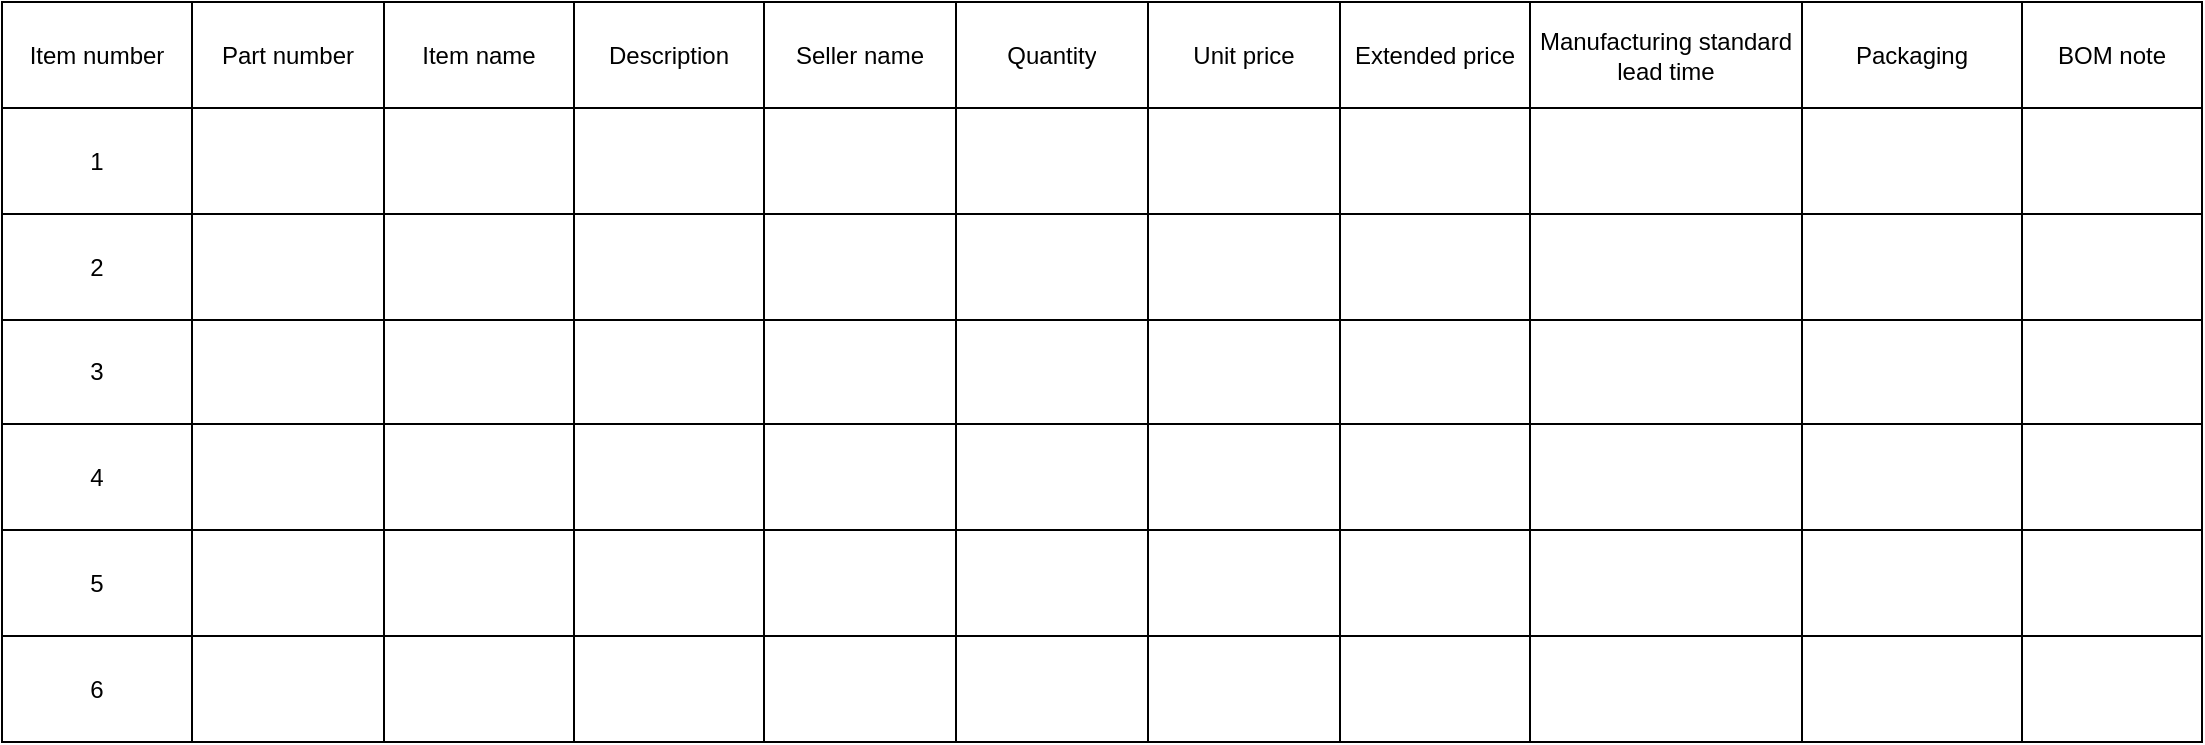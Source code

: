 <mxfile version="14.8.5" type="github">
  <diagram id="6glGjibrxEW6So7hZ_gu" name="Page-1">
    <mxGraphModel dx="1186" dy="651" grid="1" gridSize="10" guides="1" tooltips="1" connect="1" arrows="1" fold="1" page="1" pageScale="1" pageWidth="827" pageHeight="1169" math="0" shadow="0">
      <root>
        <mxCell id="0" />
        <mxCell id="1" parent="0" />
        <mxCell id="qUIFOu5oReiOi_gFtP6k-1" value="" style="shape=table;startSize=0;container=1;collapsible=0;childLayout=tableLayout;" vertex="1" parent="1">
          <mxGeometry x="410" y="420" width="1100" height="370" as="geometry" />
        </mxCell>
        <mxCell id="qUIFOu5oReiOi_gFtP6k-2" value="" style="shape=partialRectangle;collapsible=0;dropTarget=0;pointerEvents=0;fillColor=none;top=0;left=0;bottom=0;right=0;points=[[0,0.5],[1,0.5]];portConstraint=eastwest;" vertex="1" parent="qUIFOu5oReiOi_gFtP6k-1">
          <mxGeometry width="1100" height="53" as="geometry" />
        </mxCell>
        <mxCell id="qUIFOu5oReiOi_gFtP6k-3" value="Item number" style="shape=partialRectangle;html=1;whiteSpace=wrap;connectable=0;overflow=hidden;fillColor=none;top=0;left=0;bottom=0;right=0;" vertex="1" parent="qUIFOu5oReiOi_gFtP6k-2">
          <mxGeometry width="95" height="53" as="geometry" />
        </mxCell>
        <mxCell id="qUIFOu5oReiOi_gFtP6k-4" value="Part number" style="shape=partialRectangle;html=1;whiteSpace=wrap;connectable=0;overflow=hidden;fillColor=none;top=0;left=0;bottom=0;right=0;" vertex="1" parent="qUIFOu5oReiOi_gFtP6k-2">
          <mxGeometry x="95" width="96" height="53" as="geometry" />
        </mxCell>
        <mxCell id="qUIFOu5oReiOi_gFtP6k-5" value="Item name" style="shape=partialRectangle;html=1;whiteSpace=wrap;connectable=0;overflow=hidden;fillColor=none;top=0;left=0;bottom=0;right=0;" vertex="1" parent="qUIFOu5oReiOi_gFtP6k-2">
          <mxGeometry x="191" width="95" height="53" as="geometry" />
        </mxCell>
        <mxCell id="qUIFOu5oReiOi_gFtP6k-6" value="Description" style="shape=partialRectangle;html=1;whiteSpace=wrap;connectable=0;overflow=hidden;fillColor=none;top=0;left=0;bottom=0;right=0;" vertex="1" parent="qUIFOu5oReiOi_gFtP6k-2">
          <mxGeometry x="286" width="95" height="53" as="geometry" />
        </mxCell>
        <mxCell id="qUIFOu5oReiOi_gFtP6k-7" value="Seller name" style="shape=partialRectangle;html=1;whiteSpace=wrap;connectable=0;overflow=hidden;fillColor=none;top=0;left=0;bottom=0;right=0;" vertex="1" parent="qUIFOu5oReiOi_gFtP6k-2">
          <mxGeometry x="381" width="96" height="53" as="geometry" />
        </mxCell>
        <mxCell id="qUIFOu5oReiOi_gFtP6k-8" value="Quantity" style="shape=partialRectangle;html=1;whiteSpace=wrap;connectable=0;overflow=hidden;fillColor=none;top=0;left=0;bottom=0;right=0;" vertex="1" parent="qUIFOu5oReiOi_gFtP6k-2">
          <mxGeometry x="477" width="96" height="53" as="geometry" />
        </mxCell>
        <mxCell id="qUIFOu5oReiOi_gFtP6k-9" value="Unit price" style="shape=partialRectangle;html=1;whiteSpace=wrap;connectable=0;overflow=hidden;fillColor=none;top=0;left=0;bottom=0;right=0;" vertex="1" parent="qUIFOu5oReiOi_gFtP6k-2">
          <mxGeometry x="573" width="96" height="53" as="geometry" />
        </mxCell>
        <mxCell id="qUIFOu5oReiOi_gFtP6k-10" value="Extended price" style="shape=partialRectangle;html=1;whiteSpace=wrap;connectable=0;overflow=hidden;fillColor=none;top=0;left=0;bottom=0;right=0;" vertex="1" parent="qUIFOu5oReiOi_gFtP6k-2">
          <mxGeometry x="669" width="95" height="53" as="geometry" />
        </mxCell>
        <mxCell id="qUIFOu5oReiOi_gFtP6k-11" value="Manufacturing standard lead time" style="shape=partialRectangle;html=1;whiteSpace=wrap;connectable=0;overflow=hidden;fillColor=none;top=0;left=0;bottom=0;right=0;" vertex="1" parent="qUIFOu5oReiOi_gFtP6k-2">
          <mxGeometry x="764" width="136" height="53" as="geometry" />
        </mxCell>
        <mxCell id="qUIFOu5oReiOi_gFtP6k-12" value="Packaging" style="shape=partialRectangle;html=1;whiteSpace=wrap;connectable=0;overflow=hidden;fillColor=none;top=0;left=0;bottom=0;right=0;" vertex="1" parent="qUIFOu5oReiOi_gFtP6k-2">
          <mxGeometry x="900" width="110" height="53" as="geometry" />
        </mxCell>
        <mxCell id="qUIFOu5oReiOi_gFtP6k-13" value="BOM note" style="shape=partialRectangle;html=1;whiteSpace=wrap;connectable=0;overflow=hidden;fillColor=none;top=0;left=0;bottom=0;right=0;" vertex="1" parent="qUIFOu5oReiOi_gFtP6k-2">
          <mxGeometry x="1010" width="90" height="53" as="geometry" />
        </mxCell>
        <mxCell id="qUIFOu5oReiOi_gFtP6k-14" style="shape=partialRectangle;collapsible=0;dropTarget=0;pointerEvents=0;fillColor=none;top=0;left=0;bottom=0;right=0;points=[[0,0.5],[1,0.5]];portConstraint=eastwest;" vertex="1" parent="qUIFOu5oReiOi_gFtP6k-1">
          <mxGeometry y="53" width="1100" height="53" as="geometry" />
        </mxCell>
        <mxCell id="qUIFOu5oReiOi_gFtP6k-15" value="1" style="shape=partialRectangle;html=1;whiteSpace=wrap;connectable=0;overflow=hidden;fillColor=none;top=0;left=0;bottom=0;right=0;" vertex="1" parent="qUIFOu5oReiOi_gFtP6k-14">
          <mxGeometry width="95" height="53" as="geometry" />
        </mxCell>
        <mxCell id="qUIFOu5oReiOi_gFtP6k-16" style="shape=partialRectangle;html=1;whiteSpace=wrap;connectable=0;overflow=hidden;fillColor=none;top=0;left=0;bottom=0;right=0;" vertex="1" parent="qUIFOu5oReiOi_gFtP6k-14">
          <mxGeometry x="95" width="96" height="53" as="geometry" />
        </mxCell>
        <mxCell id="qUIFOu5oReiOi_gFtP6k-17" style="shape=partialRectangle;html=1;whiteSpace=wrap;connectable=0;overflow=hidden;fillColor=none;top=0;left=0;bottom=0;right=0;" vertex="1" parent="qUIFOu5oReiOi_gFtP6k-14">
          <mxGeometry x="191" width="95" height="53" as="geometry" />
        </mxCell>
        <mxCell id="qUIFOu5oReiOi_gFtP6k-18" style="shape=partialRectangle;html=1;whiteSpace=wrap;connectable=0;overflow=hidden;fillColor=none;top=0;left=0;bottom=0;right=0;" vertex="1" parent="qUIFOu5oReiOi_gFtP6k-14">
          <mxGeometry x="286" width="95" height="53" as="geometry" />
        </mxCell>
        <mxCell id="qUIFOu5oReiOi_gFtP6k-19" value="" style="shape=partialRectangle;html=1;whiteSpace=wrap;connectable=0;overflow=hidden;fillColor=none;top=0;left=0;bottom=0;right=0;" vertex="1" parent="qUIFOu5oReiOi_gFtP6k-14">
          <mxGeometry x="381" width="96" height="53" as="geometry" />
        </mxCell>
        <mxCell id="qUIFOu5oReiOi_gFtP6k-20" style="shape=partialRectangle;html=1;whiteSpace=wrap;connectable=0;overflow=hidden;fillColor=none;top=0;left=0;bottom=0;right=0;" vertex="1" parent="qUIFOu5oReiOi_gFtP6k-14">
          <mxGeometry x="477" width="96" height="53" as="geometry" />
        </mxCell>
        <mxCell id="qUIFOu5oReiOi_gFtP6k-21" style="shape=partialRectangle;html=1;whiteSpace=wrap;connectable=0;overflow=hidden;fillColor=none;top=0;left=0;bottom=0;right=0;" vertex="1" parent="qUIFOu5oReiOi_gFtP6k-14">
          <mxGeometry x="573" width="96" height="53" as="geometry" />
        </mxCell>
        <mxCell id="qUIFOu5oReiOi_gFtP6k-22" style="shape=partialRectangle;html=1;whiteSpace=wrap;connectable=0;overflow=hidden;fillColor=none;top=0;left=0;bottom=0;right=0;" vertex="1" parent="qUIFOu5oReiOi_gFtP6k-14">
          <mxGeometry x="669" width="95" height="53" as="geometry" />
        </mxCell>
        <mxCell id="qUIFOu5oReiOi_gFtP6k-23" style="shape=partialRectangle;html=1;whiteSpace=wrap;connectable=0;overflow=hidden;fillColor=none;top=0;left=0;bottom=0;right=0;" vertex="1" parent="qUIFOu5oReiOi_gFtP6k-14">
          <mxGeometry x="764" width="136" height="53" as="geometry" />
        </mxCell>
        <mxCell id="qUIFOu5oReiOi_gFtP6k-24" style="shape=partialRectangle;html=1;whiteSpace=wrap;connectable=0;overflow=hidden;fillColor=none;top=0;left=0;bottom=0;right=0;" vertex="1" parent="qUIFOu5oReiOi_gFtP6k-14">
          <mxGeometry x="900" width="110" height="53" as="geometry" />
        </mxCell>
        <mxCell id="qUIFOu5oReiOi_gFtP6k-25" style="shape=partialRectangle;html=1;whiteSpace=wrap;connectable=0;overflow=hidden;fillColor=none;top=0;left=0;bottom=0;right=0;" vertex="1" parent="qUIFOu5oReiOi_gFtP6k-14">
          <mxGeometry x="1010" width="90" height="53" as="geometry" />
        </mxCell>
        <mxCell id="qUIFOu5oReiOi_gFtP6k-26" style="shape=partialRectangle;collapsible=0;dropTarget=0;pointerEvents=0;fillColor=none;top=0;left=0;bottom=0;right=0;points=[[0,0.5],[1,0.5]];portConstraint=eastwest;" vertex="1" parent="qUIFOu5oReiOi_gFtP6k-1">
          <mxGeometry y="106" width="1100" height="53" as="geometry" />
        </mxCell>
        <mxCell id="qUIFOu5oReiOi_gFtP6k-27" value="2" style="shape=partialRectangle;html=1;whiteSpace=wrap;connectable=0;overflow=hidden;fillColor=none;top=0;left=0;bottom=0;right=0;" vertex="1" parent="qUIFOu5oReiOi_gFtP6k-26">
          <mxGeometry width="95" height="53" as="geometry" />
        </mxCell>
        <mxCell id="qUIFOu5oReiOi_gFtP6k-28" style="shape=partialRectangle;html=1;whiteSpace=wrap;connectable=0;overflow=hidden;fillColor=none;top=0;left=0;bottom=0;right=0;" vertex="1" parent="qUIFOu5oReiOi_gFtP6k-26">
          <mxGeometry x="95" width="96" height="53" as="geometry" />
        </mxCell>
        <mxCell id="qUIFOu5oReiOi_gFtP6k-29" style="shape=partialRectangle;html=1;whiteSpace=wrap;connectable=0;overflow=hidden;fillColor=none;top=0;left=0;bottom=0;right=0;" vertex="1" parent="qUIFOu5oReiOi_gFtP6k-26">
          <mxGeometry x="191" width="95" height="53" as="geometry" />
        </mxCell>
        <mxCell id="qUIFOu5oReiOi_gFtP6k-30" style="shape=partialRectangle;html=1;whiteSpace=wrap;connectable=0;overflow=hidden;fillColor=none;top=0;left=0;bottom=0;right=0;" vertex="1" parent="qUIFOu5oReiOi_gFtP6k-26">
          <mxGeometry x="286" width="95" height="53" as="geometry" />
        </mxCell>
        <mxCell id="qUIFOu5oReiOi_gFtP6k-31" style="shape=partialRectangle;html=1;whiteSpace=wrap;connectable=0;overflow=hidden;fillColor=none;top=0;left=0;bottom=0;right=0;" vertex="1" parent="qUIFOu5oReiOi_gFtP6k-26">
          <mxGeometry x="381" width="96" height="53" as="geometry" />
        </mxCell>
        <mxCell id="qUIFOu5oReiOi_gFtP6k-32" style="shape=partialRectangle;html=1;whiteSpace=wrap;connectable=0;overflow=hidden;fillColor=none;top=0;left=0;bottom=0;right=0;" vertex="1" parent="qUIFOu5oReiOi_gFtP6k-26">
          <mxGeometry x="477" width="96" height="53" as="geometry" />
        </mxCell>
        <mxCell id="qUIFOu5oReiOi_gFtP6k-33" style="shape=partialRectangle;html=1;whiteSpace=wrap;connectable=0;overflow=hidden;fillColor=none;top=0;left=0;bottom=0;right=0;" vertex="1" parent="qUIFOu5oReiOi_gFtP6k-26">
          <mxGeometry x="573" width="96" height="53" as="geometry" />
        </mxCell>
        <mxCell id="qUIFOu5oReiOi_gFtP6k-34" style="shape=partialRectangle;html=1;whiteSpace=wrap;connectable=0;overflow=hidden;fillColor=none;top=0;left=0;bottom=0;right=0;" vertex="1" parent="qUIFOu5oReiOi_gFtP6k-26">
          <mxGeometry x="669" width="95" height="53" as="geometry" />
        </mxCell>
        <mxCell id="qUIFOu5oReiOi_gFtP6k-35" style="shape=partialRectangle;html=1;whiteSpace=wrap;connectable=0;overflow=hidden;fillColor=none;top=0;left=0;bottom=0;right=0;" vertex="1" parent="qUIFOu5oReiOi_gFtP6k-26">
          <mxGeometry x="764" width="136" height="53" as="geometry" />
        </mxCell>
        <mxCell id="qUIFOu5oReiOi_gFtP6k-36" style="shape=partialRectangle;html=1;whiteSpace=wrap;connectable=0;overflow=hidden;fillColor=none;top=0;left=0;bottom=0;right=0;" vertex="1" parent="qUIFOu5oReiOi_gFtP6k-26">
          <mxGeometry x="900" width="110" height="53" as="geometry" />
        </mxCell>
        <mxCell id="qUIFOu5oReiOi_gFtP6k-37" style="shape=partialRectangle;html=1;whiteSpace=wrap;connectable=0;overflow=hidden;fillColor=none;top=0;left=0;bottom=0;right=0;" vertex="1" parent="qUIFOu5oReiOi_gFtP6k-26">
          <mxGeometry x="1010" width="90" height="53" as="geometry" />
        </mxCell>
        <mxCell id="qUIFOu5oReiOi_gFtP6k-38" value="" style="shape=partialRectangle;collapsible=0;dropTarget=0;pointerEvents=0;fillColor=none;top=0;left=0;bottom=0;right=0;points=[[0,0.5],[1,0.5]];portConstraint=eastwest;" vertex="1" parent="qUIFOu5oReiOi_gFtP6k-1">
          <mxGeometry y="159" width="1100" height="52" as="geometry" />
        </mxCell>
        <mxCell id="qUIFOu5oReiOi_gFtP6k-39" value="3" style="shape=partialRectangle;html=1;whiteSpace=wrap;connectable=0;overflow=hidden;fillColor=none;top=0;left=0;bottom=0;right=0;" vertex="1" parent="qUIFOu5oReiOi_gFtP6k-38">
          <mxGeometry width="95" height="52" as="geometry" />
        </mxCell>
        <mxCell id="qUIFOu5oReiOi_gFtP6k-40" value="" style="shape=partialRectangle;html=1;whiteSpace=wrap;connectable=0;overflow=hidden;fillColor=none;top=0;left=0;bottom=0;right=0;" vertex="1" parent="qUIFOu5oReiOi_gFtP6k-38">
          <mxGeometry x="95" width="96" height="52" as="geometry" />
        </mxCell>
        <mxCell id="qUIFOu5oReiOi_gFtP6k-41" value="" style="shape=partialRectangle;html=1;whiteSpace=wrap;connectable=0;overflow=hidden;fillColor=none;top=0;left=0;bottom=0;right=0;" vertex="1" parent="qUIFOu5oReiOi_gFtP6k-38">
          <mxGeometry x="191" width="95" height="52" as="geometry" />
        </mxCell>
        <mxCell id="qUIFOu5oReiOi_gFtP6k-42" value="" style="shape=partialRectangle;html=1;whiteSpace=wrap;connectable=0;overflow=hidden;fillColor=none;top=0;left=0;bottom=0;right=0;" vertex="1" parent="qUIFOu5oReiOi_gFtP6k-38">
          <mxGeometry x="286" width="95" height="52" as="geometry" />
        </mxCell>
        <mxCell id="qUIFOu5oReiOi_gFtP6k-43" value="" style="shape=partialRectangle;html=1;whiteSpace=wrap;connectable=0;overflow=hidden;fillColor=none;top=0;left=0;bottom=0;right=0;" vertex="1" parent="qUIFOu5oReiOi_gFtP6k-38">
          <mxGeometry x="381" width="96" height="52" as="geometry" />
        </mxCell>
        <mxCell id="qUIFOu5oReiOi_gFtP6k-44" value="" style="shape=partialRectangle;html=1;whiteSpace=wrap;connectable=0;overflow=hidden;fillColor=none;top=0;left=0;bottom=0;right=0;" vertex="1" parent="qUIFOu5oReiOi_gFtP6k-38">
          <mxGeometry x="477" width="96" height="52" as="geometry" />
        </mxCell>
        <mxCell id="qUIFOu5oReiOi_gFtP6k-45" value="" style="shape=partialRectangle;html=1;whiteSpace=wrap;connectable=0;overflow=hidden;fillColor=none;top=0;left=0;bottom=0;right=0;" vertex="1" parent="qUIFOu5oReiOi_gFtP6k-38">
          <mxGeometry x="573" width="96" height="52" as="geometry" />
        </mxCell>
        <mxCell id="qUIFOu5oReiOi_gFtP6k-46" value="" style="shape=partialRectangle;html=1;whiteSpace=wrap;connectable=0;overflow=hidden;fillColor=none;top=0;left=0;bottom=0;right=0;" vertex="1" parent="qUIFOu5oReiOi_gFtP6k-38">
          <mxGeometry x="669" width="95" height="52" as="geometry" />
        </mxCell>
        <mxCell id="qUIFOu5oReiOi_gFtP6k-47" value="" style="shape=partialRectangle;html=1;whiteSpace=wrap;connectable=0;overflow=hidden;fillColor=none;top=0;left=0;bottom=0;right=0;" vertex="1" parent="qUIFOu5oReiOi_gFtP6k-38">
          <mxGeometry x="764" width="136" height="52" as="geometry" />
        </mxCell>
        <mxCell id="qUIFOu5oReiOi_gFtP6k-48" value="" style="shape=partialRectangle;html=1;whiteSpace=wrap;connectable=0;overflow=hidden;fillColor=none;top=0;left=0;bottom=0;right=0;" vertex="1" parent="qUIFOu5oReiOi_gFtP6k-38">
          <mxGeometry x="900" width="110" height="52" as="geometry" />
        </mxCell>
        <mxCell id="qUIFOu5oReiOi_gFtP6k-49" value="" style="shape=partialRectangle;html=1;whiteSpace=wrap;connectable=0;overflow=hidden;fillColor=none;top=0;left=0;bottom=0;right=0;" vertex="1" parent="qUIFOu5oReiOi_gFtP6k-38">
          <mxGeometry x="1010" width="90" height="52" as="geometry" />
        </mxCell>
        <mxCell id="qUIFOu5oReiOi_gFtP6k-50" value="" style="shape=partialRectangle;collapsible=0;dropTarget=0;pointerEvents=0;fillColor=none;top=0;left=0;bottom=0;right=0;points=[[0,0.5],[1,0.5]];portConstraint=eastwest;" vertex="1" parent="qUIFOu5oReiOi_gFtP6k-1">
          <mxGeometry y="211" width="1100" height="53" as="geometry" />
        </mxCell>
        <mxCell id="qUIFOu5oReiOi_gFtP6k-51" value="4" style="shape=partialRectangle;html=1;whiteSpace=wrap;connectable=0;overflow=hidden;fillColor=none;top=0;left=0;bottom=0;right=0;" vertex="1" parent="qUIFOu5oReiOi_gFtP6k-50">
          <mxGeometry width="95" height="53" as="geometry" />
        </mxCell>
        <mxCell id="qUIFOu5oReiOi_gFtP6k-52" value="" style="shape=partialRectangle;html=1;whiteSpace=wrap;connectable=0;overflow=hidden;fillColor=none;top=0;left=0;bottom=0;right=0;" vertex="1" parent="qUIFOu5oReiOi_gFtP6k-50">
          <mxGeometry x="95" width="96" height="53" as="geometry" />
        </mxCell>
        <mxCell id="qUIFOu5oReiOi_gFtP6k-53" value="" style="shape=partialRectangle;html=1;whiteSpace=wrap;connectable=0;overflow=hidden;fillColor=none;top=0;left=0;bottom=0;right=0;" vertex="1" parent="qUIFOu5oReiOi_gFtP6k-50">
          <mxGeometry x="191" width="95" height="53" as="geometry" />
        </mxCell>
        <mxCell id="qUIFOu5oReiOi_gFtP6k-54" value="" style="shape=partialRectangle;html=1;whiteSpace=wrap;connectable=0;overflow=hidden;fillColor=none;top=0;left=0;bottom=0;right=0;" vertex="1" parent="qUIFOu5oReiOi_gFtP6k-50">
          <mxGeometry x="286" width="95" height="53" as="geometry" />
        </mxCell>
        <mxCell id="qUIFOu5oReiOi_gFtP6k-55" value="" style="shape=partialRectangle;html=1;whiteSpace=wrap;connectable=0;overflow=hidden;fillColor=none;top=0;left=0;bottom=0;right=0;" vertex="1" parent="qUIFOu5oReiOi_gFtP6k-50">
          <mxGeometry x="381" width="96" height="53" as="geometry" />
        </mxCell>
        <mxCell id="qUIFOu5oReiOi_gFtP6k-56" value="" style="shape=partialRectangle;html=1;whiteSpace=wrap;connectable=0;overflow=hidden;fillColor=none;top=0;left=0;bottom=0;right=0;" vertex="1" parent="qUIFOu5oReiOi_gFtP6k-50">
          <mxGeometry x="477" width="96" height="53" as="geometry" />
        </mxCell>
        <mxCell id="qUIFOu5oReiOi_gFtP6k-57" value="" style="shape=partialRectangle;html=1;whiteSpace=wrap;connectable=0;overflow=hidden;fillColor=none;top=0;left=0;bottom=0;right=0;" vertex="1" parent="qUIFOu5oReiOi_gFtP6k-50">
          <mxGeometry x="573" width="96" height="53" as="geometry" />
        </mxCell>
        <mxCell id="qUIFOu5oReiOi_gFtP6k-58" value="" style="shape=partialRectangle;html=1;whiteSpace=wrap;connectable=0;overflow=hidden;fillColor=none;top=0;left=0;bottom=0;right=0;" vertex="1" parent="qUIFOu5oReiOi_gFtP6k-50">
          <mxGeometry x="669" width="95" height="53" as="geometry" />
        </mxCell>
        <mxCell id="qUIFOu5oReiOi_gFtP6k-59" value="" style="shape=partialRectangle;html=1;whiteSpace=wrap;connectable=0;overflow=hidden;fillColor=none;top=0;left=0;bottom=0;right=0;" vertex="1" parent="qUIFOu5oReiOi_gFtP6k-50">
          <mxGeometry x="764" width="136" height="53" as="geometry" />
        </mxCell>
        <mxCell id="qUIFOu5oReiOi_gFtP6k-60" value="" style="shape=partialRectangle;html=1;whiteSpace=wrap;connectable=0;overflow=hidden;fillColor=none;top=0;left=0;bottom=0;right=0;" vertex="1" parent="qUIFOu5oReiOi_gFtP6k-50">
          <mxGeometry x="900" width="110" height="53" as="geometry" />
        </mxCell>
        <mxCell id="qUIFOu5oReiOi_gFtP6k-61" value="" style="shape=partialRectangle;html=1;whiteSpace=wrap;connectable=0;overflow=hidden;fillColor=none;top=0;left=0;bottom=0;right=0;" vertex="1" parent="qUIFOu5oReiOi_gFtP6k-50">
          <mxGeometry x="1010" width="90" height="53" as="geometry" />
        </mxCell>
        <mxCell id="qUIFOu5oReiOi_gFtP6k-62" value="" style="shape=partialRectangle;collapsible=0;dropTarget=0;pointerEvents=0;fillColor=none;top=0;left=0;bottom=0;right=0;points=[[0,0.5],[1,0.5]];portConstraint=eastwest;" vertex="1" parent="qUIFOu5oReiOi_gFtP6k-1">
          <mxGeometry y="264" width="1100" height="53" as="geometry" />
        </mxCell>
        <mxCell id="qUIFOu5oReiOi_gFtP6k-63" value="5" style="shape=partialRectangle;html=1;whiteSpace=wrap;connectable=0;overflow=hidden;fillColor=none;top=0;left=0;bottom=0;right=0;" vertex="1" parent="qUIFOu5oReiOi_gFtP6k-62">
          <mxGeometry width="95" height="53" as="geometry" />
        </mxCell>
        <mxCell id="qUIFOu5oReiOi_gFtP6k-64" value="" style="shape=partialRectangle;html=1;whiteSpace=wrap;connectable=0;overflow=hidden;fillColor=none;top=0;left=0;bottom=0;right=0;" vertex="1" parent="qUIFOu5oReiOi_gFtP6k-62">
          <mxGeometry x="95" width="96" height="53" as="geometry" />
        </mxCell>
        <mxCell id="qUIFOu5oReiOi_gFtP6k-65" value="" style="shape=partialRectangle;html=1;whiteSpace=wrap;connectable=0;overflow=hidden;fillColor=none;top=0;left=0;bottom=0;right=0;" vertex="1" parent="qUIFOu5oReiOi_gFtP6k-62">
          <mxGeometry x="191" width="95" height="53" as="geometry" />
        </mxCell>
        <mxCell id="qUIFOu5oReiOi_gFtP6k-66" value="" style="shape=partialRectangle;html=1;whiteSpace=wrap;connectable=0;overflow=hidden;fillColor=none;top=0;left=0;bottom=0;right=0;" vertex="1" parent="qUIFOu5oReiOi_gFtP6k-62">
          <mxGeometry x="286" width="95" height="53" as="geometry" />
        </mxCell>
        <mxCell id="qUIFOu5oReiOi_gFtP6k-67" value="" style="shape=partialRectangle;html=1;whiteSpace=wrap;connectable=0;overflow=hidden;fillColor=none;top=0;left=0;bottom=0;right=0;" vertex="1" parent="qUIFOu5oReiOi_gFtP6k-62">
          <mxGeometry x="381" width="96" height="53" as="geometry" />
        </mxCell>
        <mxCell id="qUIFOu5oReiOi_gFtP6k-68" value="" style="shape=partialRectangle;html=1;whiteSpace=wrap;connectable=0;overflow=hidden;fillColor=none;top=0;left=0;bottom=0;right=0;" vertex="1" parent="qUIFOu5oReiOi_gFtP6k-62">
          <mxGeometry x="477" width="96" height="53" as="geometry" />
        </mxCell>
        <mxCell id="qUIFOu5oReiOi_gFtP6k-69" value="" style="shape=partialRectangle;html=1;whiteSpace=wrap;connectable=0;overflow=hidden;fillColor=none;top=0;left=0;bottom=0;right=0;" vertex="1" parent="qUIFOu5oReiOi_gFtP6k-62">
          <mxGeometry x="573" width="96" height="53" as="geometry" />
        </mxCell>
        <mxCell id="qUIFOu5oReiOi_gFtP6k-70" value="" style="shape=partialRectangle;html=1;whiteSpace=wrap;connectable=0;overflow=hidden;fillColor=none;top=0;left=0;bottom=0;right=0;" vertex="1" parent="qUIFOu5oReiOi_gFtP6k-62">
          <mxGeometry x="669" width="95" height="53" as="geometry" />
        </mxCell>
        <mxCell id="qUIFOu5oReiOi_gFtP6k-71" value="" style="shape=partialRectangle;html=1;whiteSpace=wrap;connectable=0;overflow=hidden;fillColor=none;top=0;left=0;bottom=0;right=0;" vertex="1" parent="qUIFOu5oReiOi_gFtP6k-62">
          <mxGeometry x="764" width="136" height="53" as="geometry" />
        </mxCell>
        <mxCell id="qUIFOu5oReiOi_gFtP6k-72" value="" style="shape=partialRectangle;html=1;whiteSpace=wrap;connectable=0;overflow=hidden;fillColor=none;top=0;left=0;bottom=0;right=0;" vertex="1" parent="qUIFOu5oReiOi_gFtP6k-62">
          <mxGeometry x="900" width="110" height="53" as="geometry" />
        </mxCell>
        <mxCell id="qUIFOu5oReiOi_gFtP6k-73" value="" style="shape=partialRectangle;html=1;whiteSpace=wrap;connectable=0;overflow=hidden;fillColor=none;top=0;left=0;bottom=0;right=0;" vertex="1" parent="qUIFOu5oReiOi_gFtP6k-62">
          <mxGeometry x="1010" width="90" height="53" as="geometry" />
        </mxCell>
        <mxCell id="qUIFOu5oReiOi_gFtP6k-74" value="" style="shape=partialRectangle;collapsible=0;dropTarget=0;pointerEvents=0;fillColor=none;top=0;left=0;bottom=0;right=0;points=[[0,0.5],[1,0.5]];portConstraint=eastwest;" vertex="1" parent="qUIFOu5oReiOi_gFtP6k-1">
          <mxGeometry y="317" width="1100" height="53" as="geometry" />
        </mxCell>
        <mxCell id="qUIFOu5oReiOi_gFtP6k-75" value="6" style="shape=partialRectangle;html=1;whiteSpace=wrap;connectable=0;overflow=hidden;fillColor=none;top=0;left=0;bottom=0;right=0;" vertex="1" parent="qUIFOu5oReiOi_gFtP6k-74">
          <mxGeometry width="95" height="53" as="geometry" />
        </mxCell>
        <mxCell id="qUIFOu5oReiOi_gFtP6k-76" value="" style="shape=partialRectangle;html=1;whiteSpace=wrap;connectable=0;overflow=hidden;fillColor=none;top=0;left=0;bottom=0;right=0;" vertex="1" parent="qUIFOu5oReiOi_gFtP6k-74">
          <mxGeometry x="95" width="96" height="53" as="geometry" />
        </mxCell>
        <mxCell id="qUIFOu5oReiOi_gFtP6k-77" value="" style="shape=partialRectangle;html=1;whiteSpace=wrap;connectable=0;overflow=hidden;fillColor=none;top=0;left=0;bottom=0;right=0;" vertex="1" parent="qUIFOu5oReiOi_gFtP6k-74">
          <mxGeometry x="191" width="95" height="53" as="geometry" />
        </mxCell>
        <mxCell id="qUIFOu5oReiOi_gFtP6k-78" value="" style="shape=partialRectangle;html=1;whiteSpace=wrap;connectable=0;overflow=hidden;fillColor=none;top=0;left=0;bottom=0;right=0;" vertex="1" parent="qUIFOu5oReiOi_gFtP6k-74">
          <mxGeometry x="286" width="95" height="53" as="geometry" />
        </mxCell>
        <mxCell id="qUIFOu5oReiOi_gFtP6k-79" value="" style="shape=partialRectangle;html=1;whiteSpace=wrap;connectable=0;overflow=hidden;fillColor=none;top=0;left=0;bottom=0;right=0;" vertex="1" parent="qUIFOu5oReiOi_gFtP6k-74">
          <mxGeometry x="381" width="96" height="53" as="geometry" />
        </mxCell>
        <mxCell id="qUIFOu5oReiOi_gFtP6k-80" value="" style="shape=partialRectangle;html=1;whiteSpace=wrap;connectable=0;overflow=hidden;fillColor=none;top=0;left=0;bottom=0;right=0;" vertex="1" parent="qUIFOu5oReiOi_gFtP6k-74">
          <mxGeometry x="477" width="96" height="53" as="geometry" />
        </mxCell>
        <mxCell id="qUIFOu5oReiOi_gFtP6k-81" value="" style="shape=partialRectangle;html=1;whiteSpace=wrap;connectable=0;overflow=hidden;fillColor=none;top=0;left=0;bottom=0;right=0;" vertex="1" parent="qUIFOu5oReiOi_gFtP6k-74">
          <mxGeometry x="573" width="96" height="53" as="geometry" />
        </mxCell>
        <mxCell id="qUIFOu5oReiOi_gFtP6k-82" value="" style="shape=partialRectangle;html=1;whiteSpace=wrap;connectable=0;overflow=hidden;fillColor=none;top=0;left=0;bottom=0;right=0;" vertex="1" parent="qUIFOu5oReiOi_gFtP6k-74">
          <mxGeometry x="669" width="95" height="53" as="geometry" />
        </mxCell>
        <mxCell id="qUIFOu5oReiOi_gFtP6k-83" value="" style="shape=partialRectangle;html=1;whiteSpace=wrap;connectable=0;overflow=hidden;fillColor=none;top=0;left=0;bottom=0;right=0;" vertex="1" parent="qUIFOu5oReiOi_gFtP6k-74">
          <mxGeometry x="764" width="136" height="53" as="geometry" />
        </mxCell>
        <mxCell id="qUIFOu5oReiOi_gFtP6k-84" value="" style="shape=partialRectangle;html=1;whiteSpace=wrap;connectable=0;overflow=hidden;fillColor=none;top=0;left=0;bottom=0;right=0;" vertex="1" parent="qUIFOu5oReiOi_gFtP6k-74">
          <mxGeometry x="900" width="110" height="53" as="geometry" />
        </mxCell>
        <mxCell id="qUIFOu5oReiOi_gFtP6k-85" value="" style="shape=partialRectangle;html=1;whiteSpace=wrap;connectable=0;overflow=hidden;fillColor=none;top=0;left=0;bottom=0;right=0;" vertex="1" parent="qUIFOu5oReiOi_gFtP6k-74">
          <mxGeometry x="1010" width="90" height="53" as="geometry" />
        </mxCell>
      </root>
    </mxGraphModel>
  </diagram>
</mxfile>
